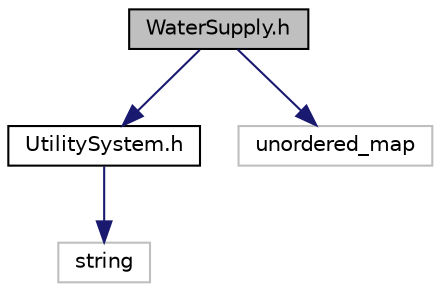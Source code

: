 digraph "WaterSupply.h"
{
 // LATEX_PDF_SIZE
  edge [fontname="Helvetica",fontsize="10",labelfontname="Helvetica",labelfontsize="10"];
  node [fontname="Helvetica",fontsize="10",shape=record];
  Node1 [label="WaterSupply.h",height=0.2,width=0.4,color="black", fillcolor="grey75", style="filled", fontcolor="black",tooltip="Water supply utility system."];
  Node1 -> Node2 [color="midnightblue",fontsize="10",style="solid",fontname="Helvetica"];
  Node2 [label="UtilitySystem.h",height=0.2,width=0.4,color="black", fillcolor="white", style="filled",URL="$UtilitySystem_8h.html",tooltip="Abstract interface for resource processing utility systems."];
  Node2 -> Node3 [color="midnightblue",fontsize="10",style="solid",fontname="Helvetica"];
  Node3 [label="string",height=0.2,width=0.4,color="grey75", fillcolor="white", style="filled",tooltip=" "];
  Node1 -> Node4 [color="midnightblue",fontsize="10",style="solid",fontname="Helvetica"];
  Node4 [label="unordered_map",height=0.2,width=0.4,color="grey75", fillcolor="white", style="filled",tooltip=" "];
}
